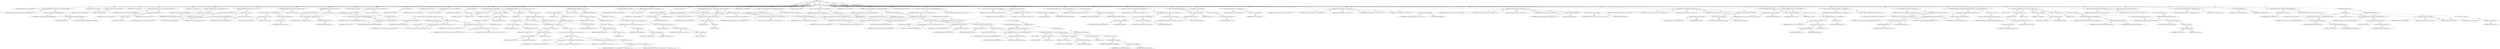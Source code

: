 digraph "run" {  
"111669149697" [label = <(METHOD,run)<SUB>107</SUB>> ]
"115964116992" [label = <(PARAM,this)<SUB>107</SUB>> ]
"115964116994" [label = <(PARAM,String[] args)<SUB>107</SUB>> ]
"25769803780" [label = <(BLOCK,&lt;empty&gt;,&lt;empty&gt;)<SUB>107</SUB>> ]
"94489280513" [label = <(LOCAL,String antHomeProperty: java.lang.String)<SUB>108</SUB>> ]
"30064771080" [label = <(&lt;operator&gt;.assignment,String antHomeProperty = System.getProperty(ANT...)<SUB>108</SUB>> ]
"68719476744" [label = <(IDENTIFIER,antHomeProperty,String antHomeProperty = System.getProperty(ANT...)<SUB>108</SUB>> ]
"30064771081" [label = <(getProperty,System.getProperty(ANTHOME_PROPERTY))<SUB>108</SUB>> ]
"68719476745" [label = <(IDENTIFIER,System,System.getProperty(ANTHOME_PROPERTY))<SUB>108</SUB>> ]
"30064771082" [label = <(&lt;operator&gt;.fieldAccess,Launcher.ANTHOME_PROPERTY)<SUB>108</SUB>> ]
"180388626432" [label = <(TYPE_REF,Launcher,Launcher)<SUB>108</SUB>> ]
"55834574849" [label = <(FIELD_IDENTIFIER,ANTHOME_PROPERTY,ANTHOME_PROPERTY)<SUB>108</SUB>> ]
"94489280514" [label = <(LOCAL,File antHome: java.io.File)<SUB>109</SUB>> ]
"30064771083" [label = <(&lt;operator&gt;.assignment,File antHome = null)<SUB>109</SUB>> ]
"68719476746" [label = <(IDENTIFIER,antHome,File antHome = null)<SUB>109</SUB>> ]
"90194313216" [label = <(LITERAL,null,File antHome = null)<SUB>109</SUB>> ]
"94489280515" [label = <(LOCAL,File sourceJar: java.io.File)<SUB>111</SUB>> ]
"30064771084" [label = <(&lt;operator&gt;.assignment,File sourceJar = Locator.getClassSource(getClas...)<SUB>111</SUB>> ]
"68719476747" [label = <(IDENTIFIER,sourceJar,File sourceJar = Locator.getClassSource(getClas...)<SUB>111</SUB>> ]
"30064771085" [label = <(getClassSource,getClassSource(getClass()))<SUB>111</SUB>> ]
"68719476748" [label = <(IDENTIFIER,Locator,getClassSource(getClass()))<SUB>111</SUB>> ]
"30064771086" [label = <(getClass,this.getClass())<SUB>111</SUB>> ]
"68719476736" [label = <(IDENTIFIER,this,this.getClass())<SUB>111</SUB>> ]
"94489280516" [label = <(LOCAL,File jarDir: java.io.File)<SUB>112</SUB>> ]
"30064771087" [label = <(&lt;operator&gt;.assignment,File jarDir = sourceJar.getParentFile())<SUB>112</SUB>> ]
"68719476749" [label = <(IDENTIFIER,jarDir,File jarDir = sourceJar.getParentFile())<SUB>112</SUB>> ]
"30064771088" [label = <(getParentFile,sourceJar.getParentFile())<SUB>112</SUB>> ]
"68719476750" [label = <(IDENTIFIER,sourceJar,sourceJar.getParentFile())<SUB>112</SUB>> ]
"47244640259" [label = <(CONTROL_STRUCTURE,IF,if (antHomeProperty != null))<SUB>114</SUB>> ]
"30064771089" [label = <(&lt;operator&gt;.notEquals,antHomeProperty != null)<SUB>114</SUB>> ]
"68719476751" [label = <(IDENTIFIER,antHomeProperty,antHomeProperty != null)<SUB>114</SUB>> ]
"90194313217" [label = <(LITERAL,null,antHomeProperty != null)<SUB>114</SUB>> ]
"25769803781" [label = <(BLOCK,&lt;empty&gt;,&lt;empty&gt;)<SUB>114</SUB>> ]
"30064771090" [label = <(&lt;operator&gt;.assignment,antHome = new File(antHomeProperty))<SUB>115</SUB>> ]
"68719476752" [label = <(IDENTIFIER,antHome,antHome = new File(antHomeProperty))<SUB>115</SUB>> ]
"30064771091" [label = <(&lt;operator&gt;.alloc,new File(antHomeProperty))<SUB>115</SUB>> ]
"30064771092" [label = <(&lt;init&gt;,new File(antHomeProperty))<SUB>115</SUB>> ]
"68719476753" [label = <(IDENTIFIER,antHome,new File(antHomeProperty))<SUB>115</SUB>> ]
"68719476754" [label = <(IDENTIFIER,antHomeProperty,new File(antHomeProperty))<SUB>115</SUB>> ]
"47244640260" [label = <(CONTROL_STRUCTURE,IF,if (antHome == null || !antHome.exists()))<SUB>118</SUB>> ]
"30064771093" [label = <(&lt;operator&gt;.logicalOr,antHome == null || !antHome.exists())<SUB>118</SUB>> ]
"30064771094" [label = <(&lt;operator&gt;.equals,antHome == null)<SUB>118</SUB>> ]
"68719476755" [label = <(IDENTIFIER,antHome,antHome == null)<SUB>118</SUB>> ]
"90194313218" [label = <(LITERAL,null,antHome == null)<SUB>118</SUB>> ]
"30064771095" [label = <(&lt;operator&gt;.logicalNot,!antHome.exists())<SUB>118</SUB>> ]
"30064771096" [label = <(exists,antHome.exists())<SUB>118</SUB>> ]
"68719476756" [label = <(IDENTIFIER,antHome,antHome.exists())<SUB>118</SUB>> ]
"25769803782" [label = <(BLOCK,&lt;empty&gt;,&lt;empty&gt;)<SUB>118</SUB>> ]
"30064771097" [label = <(&lt;operator&gt;.assignment,antHome = jarDir.getParentFile())<SUB>119</SUB>> ]
"68719476757" [label = <(IDENTIFIER,antHome,antHome = jarDir.getParentFile())<SUB>119</SUB>> ]
"30064771098" [label = <(getParentFile,jarDir.getParentFile())<SUB>119</SUB>> ]
"68719476758" [label = <(IDENTIFIER,jarDir,jarDir.getParentFile())<SUB>119</SUB>> ]
"30064771099" [label = <(setProperty,System.setProperty(ANTHOME_PROPERTY, antHome.ge...)<SUB>120</SUB>> ]
"68719476759" [label = <(IDENTIFIER,System,System.setProperty(ANTHOME_PROPERTY, antHome.ge...)<SUB>120</SUB>> ]
"30064771100" [label = <(&lt;operator&gt;.fieldAccess,Launcher.ANTHOME_PROPERTY)<SUB>120</SUB>> ]
"180388626433" [label = <(TYPE_REF,Launcher,Launcher)<SUB>120</SUB>> ]
"55834574850" [label = <(FIELD_IDENTIFIER,ANTHOME_PROPERTY,ANTHOME_PROPERTY)<SUB>120</SUB>> ]
"30064771101" [label = <(getAbsolutePath,antHome.getAbsolutePath())<SUB>120</SUB>> ]
"68719476760" [label = <(IDENTIFIER,antHome,antHome.getAbsolutePath())<SUB>120</SUB>> ]
"47244640261" [label = <(CONTROL_STRUCTURE,IF,if (!antHome.exists()))<SUB>123</SUB>> ]
"30064771102" [label = <(&lt;operator&gt;.logicalNot,!antHome.exists())<SUB>123</SUB>> ]
"30064771103" [label = <(exists,antHome.exists())<SUB>123</SUB>> ]
"68719476761" [label = <(IDENTIFIER,antHome,antHome.exists())<SUB>123</SUB>> ]
"25769803783" [label = <(BLOCK,&lt;empty&gt;,&lt;empty&gt;)<SUB>123</SUB>> ]
"30064771104" [label = <(&lt;operator&gt;.throw,throw new LaunchException(&quot;Ant home is set inco...)<SUB>124</SUB>> ]
"25769803784" [label = <(BLOCK,&lt;empty&gt;,&lt;empty&gt;)<SUB>124</SUB>> ]
"94489280517" [label = <(LOCAL,$obj0: ANY)<SUB>124</SUB>> ]
"30064771105" [label = <(&lt;operator&gt;.assignment,$obj0 = new LaunchException(&quot;Ant home is set in...)<SUB>124</SUB>> ]
"68719476762" [label = <(IDENTIFIER,$obj0,$obj0 = new LaunchException(&quot;Ant home is set in...)<SUB>124</SUB>> ]
"30064771106" [label = <(&lt;operator&gt;.alloc,new LaunchException(&quot;Ant home is set incorrectl...)<SUB>124</SUB>> ]
"30064771107" [label = <(&lt;init&gt;,new LaunchException(&quot;Ant home is set incorrectl...)<SUB>124</SUB>> ]
"68719476763" [label = <(IDENTIFIER,$obj0,new LaunchException(&quot;Ant home is set incorrectl...)<SUB>124</SUB>> ]
"30064771108" [label = <(&lt;operator&gt;.addition,&quot;Ant home is set incorrectly or &quot; + &quot;ant could ...)<SUB>124</SUB>> ]
"90194313219" [label = <(LITERAL,&quot;Ant home is set incorrectly or &quot;,&quot;Ant home is set incorrectly or &quot; + &quot;ant could ...)<SUB>124</SUB>> ]
"90194313220" [label = <(LITERAL,&quot;ant could not be located&quot;,&quot;Ant home is set incorrectly or &quot; + &quot;ant could ...)<SUB>125</SUB>> ]
"68719476764" [label = <(IDENTIFIER,$obj0,&lt;empty&gt;)<SUB>124</SUB>> ]
"94489280518" [label = <(LOCAL,List libPaths: java.util.List)<SUB>128</SUB>> ]
"30064771109" [label = <(&lt;operator&gt;.assignment,List libPaths = new ArrayList())<SUB>128</SUB>> ]
"68719476765" [label = <(IDENTIFIER,libPaths,List libPaths = new ArrayList())<SUB>128</SUB>> ]
"30064771110" [label = <(&lt;operator&gt;.alloc,new ArrayList())<SUB>128</SUB>> ]
"30064771111" [label = <(&lt;init&gt;,new ArrayList())<SUB>128</SUB>> ]
"68719476766" [label = <(IDENTIFIER,libPaths,new ArrayList())<SUB>128</SUB>> ]
"94489280519" [label = <(LOCAL,List argList: java.util.List)<SUB>129</SUB>> ]
"30064771112" [label = <(&lt;operator&gt;.assignment,List argList = new ArrayList())<SUB>129</SUB>> ]
"68719476767" [label = <(IDENTIFIER,argList,List argList = new ArrayList())<SUB>129</SUB>> ]
"30064771113" [label = <(&lt;operator&gt;.alloc,new ArrayList())<SUB>129</SUB>> ]
"30064771114" [label = <(&lt;init&gt;,new ArrayList())<SUB>129</SUB>> ]
"68719476768" [label = <(IDENTIFIER,argList,new ArrayList())<SUB>129</SUB>> ]
"94489280520" [label = <(LOCAL,String[] newArgs: java.lang.String[])<SUB>130</SUB>> ]
"47244640262" [label = <(CONTROL_STRUCTURE,FOR,for (int i = 0; Some(i &lt; args.length); ++i))<SUB>132</SUB>> ]
"94489280521" [label = <(LOCAL,int i: int)<SUB>132</SUB>> ]
"30064771115" [label = <(&lt;operator&gt;.assignment,int i = 0)<SUB>132</SUB>> ]
"68719476769" [label = <(IDENTIFIER,i,int i = 0)<SUB>132</SUB>> ]
"90194313221" [label = <(LITERAL,0,int i = 0)<SUB>132</SUB>> ]
"30064771116" [label = <(&lt;operator&gt;.lessThan,i &lt; args.length)<SUB>132</SUB>> ]
"68719476770" [label = <(IDENTIFIER,i,i &lt; args.length)<SUB>132</SUB>> ]
"30064771117" [label = <(&lt;operator&gt;.fieldAccess,args.length)<SUB>132</SUB>> ]
"68719476771" [label = <(IDENTIFIER,args,i &lt; args.length)<SUB>132</SUB>> ]
"55834574851" [label = <(FIELD_IDENTIFIER,length,length)<SUB>132</SUB>> ]
"30064771118" [label = <(&lt;operator&gt;.preIncrement,++i)<SUB>132</SUB>> ]
"68719476772" [label = <(IDENTIFIER,i,++i)<SUB>132</SUB>> ]
"25769803785" [label = <(BLOCK,&lt;empty&gt;,&lt;empty&gt;)<SUB>132</SUB>> ]
"47244640263" [label = <(CONTROL_STRUCTURE,IF,if (args[i].equals(&quot;-lib&quot;)))<SUB>133</SUB>> ]
"30064771119" [label = <(equals,args[i].equals(&quot;-lib&quot;))<SUB>133</SUB>> ]
"30064771120" [label = <(&lt;operator&gt;.indexAccess,args[i])<SUB>133</SUB>> ]
"68719476773" [label = <(IDENTIFIER,args,args[i].equals(&quot;-lib&quot;))<SUB>133</SUB>> ]
"68719476774" [label = <(IDENTIFIER,i,args[i].equals(&quot;-lib&quot;))<SUB>133</SUB>> ]
"90194313222" [label = <(LITERAL,&quot;-lib&quot;,args[i].equals(&quot;-lib&quot;))<SUB>133</SUB>> ]
"25769803786" [label = <(BLOCK,&lt;empty&gt;,&lt;empty&gt;)<SUB>133</SUB>> ]
"47244640264" [label = <(CONTROL_STRUCTURE,IF,if (i == args.length - 1))<SUB>134</SUB>> ]
"30064771121" [label = <(&lt;operator&gt;.equals,i == args.length - 1)<SUB>134</SUB>> ]
"68719476775" [label = <(IDENTIFIER,i,i == args.length - 1)<SUB>134</SUB>> ]
"30064771122" [label = <(&lt;operator&gt;.subtraction,args.length - 1)<SUB>134</SUB>> ]
"30064771123" [label = <(&lt;operator&gt;.fieldAccess,args.length)<SUB>134</SUB>> ]
"68719476776" [label = <(IDENTIFIER,args,args.length - 1)<SUB>134</SUB>> ]
"55834574852" [label = <(FIELD_IDENTIFIER,length,length)<SUB>134</SUB>> ]
"90194313223" [label = <(LITERAL,1,args.length - 1)<SUB>134</SUB>> ]
"25769803787" [label = <(BLOCK,&lt;empty&gt;,&lt;empty&gt;)<SUB>134</SUB>> ]
"30064771124" [label = <(&lt;operator&gt;.throw,throw new LaunchException(&quot;The -lib argument mu...)<SUB>135</SUB>> ]
"25769803788" [label = <(BLOCK,&lt;empty&gt;,&lt;empty&gt;)<SUB>135</SUB>> ]
"94489280522" [label = <(LOCAL,$obj1: ANY)<SUB>135</SUB>> ]
"30064771125" [label = <(&lt;operator&gt;.assignment,$obj1 = new LaunchException(&quot;The -lib argument ...)<SUB>135</SUB>> ]
"68719476777" [label = <(IDENTIFIER,$obj1,$obj1 = new LaunchException(&quot;The -lib argument ...)<SUB>135</SUB>> ]
"30064771126" [label = <(&lt;operator&gt;.alloc,new LaunchException(&quot;The -lib argument must &quot; +...)<SUB>135</SUB>> ]
"30064771127" [label = <(&lt;init&gt;,new LaunchException(&quot;The -lib argument must &quot; +...)<SUB>135</SUB>> ]
"68719476778" [label = <(IDENTIFIER,$obj1,new LaunchException(&quot;The -lib argument must &quot; +...)<SUB>135</SUB>> ]
"30064771128" [label = <(&lt;operator&gt;.addition,&quot;The -lib argument must &quot; + &quot;be followed by a l...)<SUB>135</SUB>> ]
"90194313224" [label = <(LITERAL,&quot;The -lib argument must &quot;,&quot;The -lib argument must &quot; + &quot;be followed by a l...)<SUB>135</SUB>> ]
"90194313225" [label = <(LITERAL,&quot;be followed by a library location&quot;,&quot;The -lib argument must &quot; + &quot;be followed by a l...)<SUB>136</SUB>> ]
"68719476779" [label = <(IDENTIFIER,$obj1,&lt;empty&gt;)<SUB>135</SUB>> ]
"30064771129" [label = <(add,libPaths.add(args[++i]))<SUB>138</SUB>> ]
"68719476780" [label = <(IDENTIFIER,libPaths,libPaths.add(args[++i]))<SUB>138</SUB>> ]
"30064771130" [label = <(&lt;operator&gt;.indexAccess,args[++i])<SUB>138</SUB>> ]
"68719476781" [label = <(IDENTIFIER,args,libPaths.add(args[++i]))<SUB>138</SUB>> ]
"30064771131" [label = <(&lt;operator&gt;.preIncrement,++i)<SUB>138</SUB>> ]
"68719476782" [label = <(IDENTIFIER,i,++i)<SUB>138</SUB>> ]
"47244640265" [label = <(CONTROL_STRUCTURE,ELSE,else)<SUB>139</SUB>> ]
"25769803789" [label = <(BLOCK,&lt;empty&gt;,&lt;empty&gt;)<SUB>139</SUB>> ]
"30064771132" [label = <(add,argList.add(args[i]))<SUB>140</SUB>> ]
"68719476783" [label = <(IDENTIFIER,argList,argList.add(args[i]))<SUB>140</SUB>> ]
"30064771133" [label = <(&lt;operator&gt;.indexAccess,args[i])<SUB>140</SUB>> ]
"68719476784" [label = <(IDENTIFIER,args,argList.add(args[i]))<SUB>140</SUB>> ]
"68719476785" [label = <(IDENTIFIER,i,argList.add(args[i]))<SUB>140</SUB>> ]
"47244640266" [label = <(CONTROL_STRUCTURE,IF,if (libPaths.size() == 0))<SUB>144</SUB>> ]
"30064771134" [label = <(&lt;operator&gt;.equals,libPaths.size() == 0)<SUB>144</SUB>> ]
"30064771135" [label = <(size,libPaths.size())<SUB>144</SUB>> ]
"68719476786" [label = <(IDENTIFIER,libPaths,libPaths.size())<SUB>144</SUB>> ]
"90194313226" [label = <(LITERAL,0,libPaths.size() == 0)<SUB>144</SUB>> ]
"25769803790" [label = <(BLOCK,&lt;empty&gt;,&lt;empty&gt;)<SUB>144</SUB>> ]
"30064771136" [label = <(&lt;operator&gt;.assignment,newArgs = args)<SUB>145</SUB>> ]
"68719476787" [label = <(IDENTIFIER,newArgs,newArgs = args)<SUB>145</SUB>> ]
"68719476788" [label = <(IDENTIFIER,args,newArgs = args)<SUB>145</SUB>> ]
"47244640267" [label = <(CONTROL_STRUCTURE,ELSE,else)<SUB>146</SUB>> ]
"25769803791" [label = <(BLOCK,&lt;empty&gt;,&lt;empty&gt;)<SUB>146</SUB>> ]
"30064771137" [label = <(&lt;operator&gt;.assignment,newArgs = (String[]) argList.toArray(new String...)<SUB>147</SUB>> ]
"68719476789" [label = <(IDENTIFIER,newArgs,newArgs = (String[]) argList.toArray(new String...)<SUB>147</SUB>> ]
"30064771138" [label = <(&lt;operator&gt;.cast,(String[]) argList.toArray(new String[0]))<SUB>147</SUB>> ]
"180388626434" [label = <(TYPE_REF,String[],String[])<SUB>147</SUB>> ]
"30064771139" [label = <(toArray,argList.toArray(new String[0]))<SUB>147</SUB>> ]
"68719476790" [label = <(IDENTIFIER,argList,argList.toArray(new String[0]))<SUB>147</SUB>> ]
"30064771140" [label = <(&lt;operator&gt;.alloc,new String[0])> ]
"90194313227" [label = <(LITERAL,0,new String[0])<SUB>147</SUB>> ]
"94489280523" [label = <(LOCAL,List libPathURLs: java.util.List)<SUB>150</SUB>> ]
"30064771141" [label = <(&lt;operator&gt;.assignment,List libPathURLs = new ArrayList())<SUB>150</SUB>> ]
"68719476791" [label = <(IDENTIFIER,libPathURLs,List libPathURLs = new ArrayList())<SUB>150</SUB>> ]
"30064771142" [label = <(&lt;operator&gt;.alloc,new ArrayList())<SUB>150</SUB>> ]
"30064771143" [label = <(&lt;init&gt;,new ArrayList())<SUB>150</SUB>> ]
"68719476792" [label = <(IDENTIFIER,libPathURLs,new ArrayList())<SUB>150</SUB>> ]
"47244640268" [label = <(CONTROL_STRUCTURE,FOR,for (Iterator i = libPaths.iterator(); Some(i.hasNext()); ))<SUB>151</SUB>> ]
"94489280524" [label = <(LOCAL,Iterator i: java.util.Iterator)<SUB>151</SUB>> ]
"30064771144" [label = <(&lt;operator&gt;.assignment,Iterator i = libPaths.iterator())<SUB>151</SUB>> ]
"68719476793" [label = <(IDENTIFIER,i,Iterator i = libPaths.iterator())<SUB>151</SUB>> ]
"30064771145" [label = <(iterator,libPaths.iterator())<SUB>151</SUB>> ]
"68719476794" [label = <(IDENTIFIER,libPaths,libPaths.iterator())<SUB>151</SUB>> ]
"30064771146" [label = <(hasNext,i.hasNext())<SUB>151</SUB>> ]
"68719476795" [label = <(IDENTIFIER,i,i.hasNext())<SUB>151</SUB>> ]
"25769803792" [label = <(BLOCK,&lt;empty&gt;,&lt;empty&gt;)<SUB>151</SUB>> ]
"94489280525" [label = <(LOCAL,String libPath: java.lang.String)<SUB>152</SUB>> ]
"30064771147" [label = <(&lt;operator&gt;.assignment,String libPath = (String) i.next())<SUB>152</SUB>> ]
"68719476796" [label = <(IDENTIFIER,libPath,String libPath = (String) i.next())<SUB>152</SUB>> ]
"30064771148" [label = <(&lt;operator&gt;.cast,(String) i.next())<SUB>152</SUB>> ]
"180388626435" [label = <(TYPE_REF,String,String)<SUB>152</SUB>> ]
"30064771149" [label = <(next,i.next())<SUB>152</SUB>> ]
"68719476797" [label = <(IDENTIFIER,i,i.next())<SUB>152</SUB>> ]
"94489280526" [label = <(LOCAL,StringTokenizer myTokenizer: java.util.StringTokenizer)<SUB>153</SUB>> ]
"30064771150" [label = <(&lt;operator&gt;.assignment,StringTokenizer myTokenizer = new StringTokeniz...)<SUB>153</SUB>> ]
"68719476798" [label = <(IDENTIFIER,myTokenizer,StringTokenizer myTokenizer = new StringTokeniz...)<SUB>153</SUB>> ]
"30064771151" [label = <(&lt;operator&gt;.alloc,new StringTokenizer(libPath, System.getProperty...)<SUB>154</SUB>> ]
"30064771152" [label = <(&lt;init&gt;,new StringTokenizer(libPath, System.getProperty...)<SUB>154</SUB>> ]
"68719476799" [label = <(IDENTIFIER,myTokenizer,new StringTokenizer(libPath, System.getProperty...)<SUB>153</SUB>> ]
"68719476800" [label = <(IDENTIFIER,libPath,new StringTokenizer(libPath, System.getProperty...)<SUB>154</SUB>> ]
"30064771153" [label = <(getProperty,System.getProperty(&quot;path.separator&quot;))<SUB>154</SUB>> ]
"68719476801" [label = <(IDENTIFIER,System,System.getProperty(&quot;path.separator&quot;))<SUB>154</SUB>> ]
"90194313228" [label = <(LITERAL,&quot;path.separator&quot;,System.getProperty(&quot;path.separator&quot;))<SUB>154</SUB>> ]
"47244640269" [label = <(CONTROL_STRUCTURE,WHILE,while (myTokenizer.hasMoreElements()))<SUB>155</SUB>> ]
"30064771154" [label = <(hasMoreElements,myTokenizer.hasMoreElements())<SUB>155</SUB>> ]
"68719476802" [label = <(IDENTIFIER,myTokenizer,myTokenizer.hasMoreElements())<SUB>155</SUB>> ]
"25769803793" [label = <(BLOCK,&lt;empty&gt;,&lt;empty&gt;)<SUB>155</SUB>> ]
"94489280527" [label = <(LOCAL,File element: java.io.File)<SUB>156</SUB>> ]
"30064771155" [label = <(&lt;operator&gt;.assignment,File element = new File(myTokenizer.nextToken()))<SUB>156</SUB>> ]
"68719476803" [label = <(IDENTIFIER,element,File element = new File(myTokenizer.nextToken()))<SUB>156</SUB>> ]
"30064771156" [label = <(&lt;operator&gt;.alloc,new File(myTokenizer.nextToken()))<SUB>156</SUB>> ]
"30064771157" [label = <(&lt;init&gt;,new File(myTokenizer.nextToken()))<SUB>156</SUB>> ]
"68719476804" [label = <(IDENTIFIER,element,new File(myTokenizer.nextToken()))<SUB>156</SUB>> ]
"30064771158" [label = <(nextToken,myTokenizer.nextToken())<SUB>156</SUB>> ]
"68719476805" [label = <(IDENTIFIER,myTokenizer,myTokenizer.nextToken())<SUB>156</SUB>> ]
"47244640270" [label = <(CONTROL_STRUCTURE,IF,if (element.isDirectory()))<SUB>157</SUB>> ]
"30064771159" [label = <(isDirectory,element.isDirectory())<SUB>157</SUB>> ]
"68719476806" [label = <(IDENTIFIER,element,element.isDirectory())<SUB>157</SUB>> ]
"25769803794" [label = <(BLOCK,&lt;empty&gt;,&lt;empty&gt;)<SUB>157</SUB>> ]
"94489280528" [label = <(LOCAL,URL[] dirURLs: java.net.URL[])<SUB>159</SUB>> ]
"30064771160" [label = <(&lt;operator&gt;.assignment,URL[] dirURLs = Locator.getLocationURLs(element))<SUB>159</SUB>> ]
"68719476807" [label = <(IDENTIFIER,dirURLs,URL[] dirURLs = Locator.getLocationURLs(element))<SUB>159</SUB>> ]
"30064771161" [label = <(getLocationURLs,getLocationURLs(element))<SUB>159</SUB>> ]
"68719476808" [label = <(IDENTIFIER,Locator,getLocationURLs(element))<SUB>159</SUB>> ]
"68719476809" [label = <(IDENTIFIER,element,getLocationURLs(element))<SUB>159</SUB>> ]
"47244640271" [label = <(CONTROL_STRUCTURE,FOR,for (int j = 0; Some(j &lt; dirURLs.length); ++j))<SUB>160</SUB>> ]
"94489280529" [label = <(LOCAL,int j: int)<SUB>160</SUB>> ]
"30064771162" [label = <(&lt;operator&gt;.assignment,int j = 0)<SUB>160</SUB>> ]
"68719476810" [label = <(IDENTIFIER,j,int j = 0)<SUB>160</SUB>> ]
"90194313229" [label = <(LITERAL,0,int j = 0)<SUB>160</SUB>> ]
"30064771163" [label = <(&lt;operator&gt;.lessThan,j &lt; dirURLs.length)<SUB>160</SUB>> ]
"68719476811" [label = <(IDENTIFIER,j,j &lt; dirURLs.length)<SUB>160</SUB>> ]
"30064771164" [label = <(&lt;operator&gt;.fieldAccess,dirURLs.length)<SUB>160</SUB>> ]
"68719476812" [label = <(IDENTIFIER,dirURLs,j &lt; dirURLs.length)<SUB>160</SUB>> ]
"55834574853" [label = <(FIELD_IDENTIFIER,length,length)<SUB>160</SUB>> ]
"30064771165" [label = <(&lt;operator&gt;.preIncrement,++j)<SUB>160</SUB>> ]
"68719476813" [label = <(IDENTIFIER,j,++j)<SUB>160</SUB>> ]
"25769803795" [label = <(BLOCK,&lt;empty&gt;,&lt;empty&gt;)<SUB>160</SUB>> ]
"30064771166" [label = <(add,libPathURLs.add(dirURLs[j]))<SUB>161</SUB>> ]
"68719476814" [label = <(IDENTIFIER,libPathURLs,libPathURLs.add(dirURLs[j]))<SUB>161</SUB>> ]
"30064771167" [label = <(&lt;operator&gt;.indexAccess,dirURLs[j])<SUB>161</SUB>> ]
"68719476815" [label = <(IDENTIFIER,dirURLs,libPathURLs.add(dirURLs[j]))<SUB>161</SUB>> ]
"68719476816" [label = <(IDENTIFIER,j,libPathURLs.add(dirURLs[j]))<SUB>161</SUB>> ]
"30064771168" [label = <(add,libPathURLs.add(element.toURL()))<SUB>164</SUB>> ]
"68719476817" [label = <(IDENTIFIER,libPathURLs,libPathURLs.add(element.toURL()))<SUB>164</SUB>> ]
"30064771169" [label = <(toURL,element.toURL())<SUB>164</SUB>> ]
"68719476818" [label = <(IDENTIFIER,element,element.toURL())<SUB>164</SUB>> ]
"94489280530" [label = <(LOCAL,URL[] libJars: java.net.URL[])<SUB>168</SUB>> ]
"30064771170" [label = <(&lt;operator&gt;.assignment,URL[] libJars = (URL[]) libPathURLs.toArray(new...)<SUB>168</SUB>> ]
"68719476819" [label = <(IDENTIFIER,libJars,URL[] libJars = (URL[]) libPathURLs.toArray(new...)<SUB>168</SUB>> ]
"30064771171" [label = <(&lt;operator&gt;.cast,(URL[]) libPathURLs.toArray(new URL[0]))<SUB>168</SUB>> ]
"180388626436" [label = <(TYPE_REF,URL[],URL[])<SUB>168</SUB>> ]
"30064771172" [label = <(toArray,libPathURLs.toArray(new URL[0]))<SUB>168</SUB>> ]
"68719476820" [label = <(IDENTIFIER,libPathURLs,libPathURLs.toArray(new URL[0]))<SUB>168</SUB>> ]
"30064771173" [label = <(&lt;operator&gt;.alloc,new URL[0])> ]
"90194313230" [label = <(LITERAL,0,new URL[0])<SUB>168</SUB>> ]
"94489280531" [label = <(LOCAL,File toolsJar: java.io.File)<SUB>171</SUB>> ]
"30064771174" [label = <(&lt;operator&gt;.assignment,File toolsJar = Locator.getToolsJar())<SUB>171</SUB>> ]
"68719476821" [label = <(IDENTIFIER,toolsJar,File toolsJar = Locator.getToolsJar())<SUB>171</SUB>> ]
"30064771175" [label = <(getToolsJar,getToolsJar())<SUB>171</SUB>> ]
"68719476822" [label = <(IDENTIFIER,Locator,getToolsJar())<SUB>171</SUB>> ]
"94489280532" [label = <(LOCAL,URL[] systemJars: java.net.URL[])<SUB>173</SUB>> ]
"30064771176" [label = <(&lt;operator&gt;.assignment,URL[] systemJars = Locator.getLocationURLs(jarDir))<SUB>173</SUB>> ]
"68719476823" [label = <(IDENTIFIER,systemJars,URL[] systemJars = Locator.getLocationURLs(jarDir))<SUB>173</SUB>> ]
"30064771177" [label = <(getLocationURLs,getLocationURLs(jarDir))<SUB>173</SUB>> ]
"68719476824" [label = <(IDENTIFIER,Locator,getLocationURLs(jarDir))<SUB>173</SUB>> ]
"68719476825" [label = <(IDENTIFIER,jarDir,getLocationURLs(jarDir))<SUB>173</SUB>> ]
"94489280533" [label = <(LOCAL,File userLibDir: java.io.File)<SUB>175</SUB>> ]
"30064771178" [label = <(&lt;operator&gt;.assignment,File userLibDir = new File(System.getProperty(&quot;...)<SUB>175</SUB>> ]
"68719476826" [label = <(IDENTIFIER,userLibDir,File userLibDir = new File(System.getProperty(&quot;...)<SUB>175</SUB>> ]
"30064771179" [label = <(&lt;operator&gt;.alloc,new File(System.getProperty(&quot;user.home&quot;), USER_...)<SUB>176</SUB>> ]
"30064771180" [label = <(&lt;init&gt;,new File(System.getProperty(&quot;user.home&quot;), USER_...)<SUB>176</SUB>> ]
"68719476827" [label = <(IDENTIFIER,userLibDir,new File(System.getProperty(&quot;user.home&quot;), USER_...)<SUB>175</SUB>> ]
"30064771181" [label = <(getProperty,System.getProperty(&quot;user.home&quot;))<SUB>176</SUB>> ]
"68719476828" [label = <(IDENTIFIER,System,System.getProperty(&quot;user.home&quot;))<SUB>176</SUB>> ]
"90194313231" [label = <(LITERAL,&quot;user.home&quot;,System.getProperty(&quot;user.home&quot;))<SUB>176</SUB>> ]
"30064771182" [label = <(&lt;operator&gt;.fieldAccess,Launcher.USER_LIBDIR)<SUB>176</SUB>> ]
"180388626437" [label = <(TYPE_REF,Launcher,Launcher)<SUB>176</SUB>> ]
"55834574854" [label = <(FIELD_IDENTIFIER,USER_LIBDIR,USER_LIBDIR)<SUB>176</SUB>> ]
"94489280534" [label = <(LOCAL,URL[] userJars: java.net.URL[])<SUB>177</SUB>> ]
"30064771183" [label = <(&lt;operator&gt;.assignment,URL[] userJars = Locator.getLocationURLs(userLi...)<SUB>177</SUB>> ]
"68719476829" [label = <(IDENTIFIER,userJars,URL[] userJars = Locator.getLocationURLs(userLi...)<SUB>177</SUB>> ]
"30064771184" [label = <(getLocationURLs,getLocationURLs(userLibDir))<SUB>177</SUB>> ]
"68719476830" [label = <(IDENTIFIER,Locator,getLocationURLs(userLibDir))<SUB>177</SUB>> ]
"68719476831" [label = <(IDENTIFIER,userLibDir,getLocationURLs(userLibDir))<SUB>177</SUB>> ]
"94489280535" [label = <(LOCAL,int numJars: int)<SUB>180</SUB>> ]
"30064771185" [label = <(&lt;operator&gt;.assignment,int numJars = libJars.length + userJars.length ...)<SUB>180</SUB>> ]
"68719476832" [label = <(IDENTIFIER,numJars,int numJars = libJars.length + userJars.length ...)<SUB>180</SUB>> ]
"30064771186" [label = <(&lt;operator&gt;.addition,libJars.length + userJars.length + systemJars.l...)<SUB>180</SUB>> ]
"30064771187" [label = <(&lt;operator&gt;.addition,libJars.length + userJars.length)<SUB>180</SUB>> ]
"30064771188" [label = <(&lt;operator&gt;.fieldAccess,libJars.length)<SUB>180</SUB>> ]
"68719476833" [label = <(IDENTIFIER,libJars,libJars.length + userJars.length)<SUB>180</SUB>> ]
"55834574855" [label = <(FIELD_IDENTIFIER,length,length)<SUB>180</SUB>> ]
"30064771189" [label = <(&lt;operator&gt;.fieldAccess,userJars.length)<SUB>180</SUB>> ]
"68719476834" [label = <(IDENTIFIER,userJars,libJars.length + userJars.length)<SUB>180</SUB>> ]
"55834574856" [label = <(FIELD_IDENTIFIER,length,length)<SUB>180</SUB>> ]
"30064771190" [label = <(&lt;operator&gt;.fieldAccess,systemJars.length)<SUB>180</SUB>> ]
"68719476835" [label = <(IDENTIFIER,systemJars,libJars.length + userJars.length + systemJars.l...)<SUB>180</SUB>> ]
"55834574857" [label = <(FIELD_IDENTIFIER,length,length)<SUB>180</SUB>> ]
"47244640272" [label = <(CONTROL_STRUCTURE,IF,if (toolsJar != null))<SUB>181</SUB>> ]
"30064771191" [label = <(&lt;operator&gt;.notEquals,toolsJar != null)<SUB>181</SUB>> ]
"68719476836" [label = <(IDENTIFIER,toolsJar,toolsJar != null)<SUB>181</SUB>> ]
"90194313232" [label = <(LITERAL,null,toolsJar != null)<SUB>181</SUB>> ]
"25769803796" [label = <(BLOCK,&lt;empty&gt;,&lt;empty&gt;)<SUB>181</SUB>> ]
"30064771192" [label = <(&lt;operator&gt;.postIncrement,numJars++)<SUB>182</SUB>> ]
"68719476837" [label = <(IDENTIFIER,numJars,numJars++)<SUB>182</SUB>> ]
"94489280536" [label = <(LOCAL,URL[] jars: java.net.URL[])<SUB>184</SUB>> ]
"30064771193" [label = <(&lt;operator&gt;.assignment,URL[] jars = new URL[numJars])<SUB>184</SUB>> ]
"68719476838" [label = <(IDENTIFIER,jars,URL[] jars = new URL[numJars])<SUB>184</SUB>> ]
"30064771194" [label = <(&lt;operator&gt;.alloc,new URL[numJars])> ]
"68719476839" [label = <(IDENTIFIER,numJars,new URL[numJars])<SUB>184</SUB>> ]
"30064771195" [label = <(arraycopy,System.arraycopy(libJars, 0, jars, 0, libJars.l...)<SUB>185</SUB>> ]
"68719476840" [label = <(IDENTIFIER,System,System.arraycopy(libJars, 0, jars, 0, libJars.l...)<SUB>185</SUB>> ]
"68719476841" [label = <(IDENTIFIER,libJars,System.arraycopy(libJars, 0, jars, 0, libJars.l...)<SUB>185</SUB>> ]
"90194313233" [label = <(LITERAL,0,System.arraycopy(libJars, 0, jars, 0, libJars.l...)<SUB>185</SUB>> ]
"68719476842" [label = <(IDENTIFIER,jars,System.arraycopy(libJars, 0, jars, 0, libJars.l...)<SUB>185</SUB>> ]
"90194313234" [label = <(LITERAL,0,System.arraycopy(libJars, 0, jars, 0, libJars.l...)<SUB>185</SUB>> ]
"30064771196" [label = <(&lt;operator&gt;.fieldAccess,libJars.length)<SUB>185</SUB>> ]
"68719476843" [label = <(IDENTIFIER,libJars,System.arraycopy(libJars, 0, jars, 0, libJars.l...)<SUB>185</SUB>> ]
"55834574858" [label = <(FIELD_IDENTIFIER,length,length)<SUB>185</SUB>> ]
"30064771197" [label = <(arraycopy,System.arraycopy(userJars, 0, jars, libJars.len...)<SUB>186</SUB>> ]
"68719476844" [label = <(IDENTIFIER,System,System.arraycopy(userJars, 0, jars, libJars.len...)<SUB>186</SUB>> ]
"68719476845" [label = <(IDENTIFIER,userJars,System.arraycopy(userJars, 0, jars, libJars.len...)<SUB>186</SUB>> ]
"90194313235" [label = <(LITERAL,0,System.arraycopy(userJars, 0, jars, libJars.len...)<SUB>186</SUB>> ]
"68719476846" [label = <(IDENTIFIER,jars,System.arraycopy(userJars, 0, jars, libJars.len...)<SUB>186</SUB>> ]
"30064771198" [label = <(&lt;operator&gt;.fieldAccess,libJars.length)<SUB>186</SUB>> ]
"68719476847" [label = <(IDENTIFIER,libJars,System.arraycopy(userJars, 0, jars, libJars.len...)<SUB>186</SUB>> ]
"55834574859" [label = <(FIELD_IDENTIFIER,length,length)<SUB>186</SUB>> ]
"30064771199" [label = <(&lt;operator&gt;.fieldAccess,userJars.length)<SUB>186</SUB>> ]
"68719476848" [label = <(IDENTIFIER,userJars,System.arraycopy(userJars, 0, jars, libJars.len...)<SUB>186</SUB>> ]
"55834574860" [label = <(FIELD_IDENTIFIER,length,length)<SUB>186</SUB>> ]
"30064771200" [label = <(arraycopy,System.arraycopy(systemJars, 0, jars, userJars....)<SUB>187</SUB>> ]
"68719476849" [label = <(IDENTIFIER,System,System.arraycopy(systemJars, 0, jars, userJars....)<SUB>187</SUB>> ]
"68719476850" [label = <(IDENTIFIER,systemJars,System.arraycopy(systemJars, 0, jars, userJars....)<SUB>187</SUB>> ]
"90194313236" [label = <(LITERAL,0,System.arraycopy(systemJars, 0, jars, userJars....)<SUB>187</SUB>> ]
"68719476851" [label = <(IDENTIFIER,jars,System.arraycopy(systemJars, 0, jars, userJars....)<SUB>187</SUB>> ]
"30064771201" [label = <(&lt;operator&gt;.addition,userJars.length + libJars.length)<SUB>187</SUB>> ]
"30064771202" [label = <(&lt;operator&gt;.fieldAccess,userJars.length)<SUB>187</SUB>> ]
"68719476852" [label = <(IDENTIFIER,userJars,userJars.length + libJars.length)<SUB>187</SUB>> ]
"55834574861" [label = <(FIELD_IDENTIFIER,length,length)<SUB>187</SUB>> ]
"30064771203" [label = <(&lt;operator&gt;.fieldAccess,libJars.length)<SUB>187</SUB>> ]
"68719476853" [label = <(IDENTIFIER,libJars,userJars.length + libJars.length)<SUB>187</SUB>> ]
"55834574862" [label = <(FIELD_IDENTIFIER,length,length)<SUB>187</SUB>> ]
"30064771204" [label = <(&lt;operator&gt;.fieldAccess,systemJars.length)<SUB>188</SUB>> ]
"68719476854" [label = <(IDENTIFIER,systemJars,System.arraycopy(systemJars, 0, jars, userJars....)<SUB>188</SUB>> ]
"55834574863" [label = <(FIELD_IDENTIFIER,length,length)<SUB>188</SUB>> ]
"47244640273" [label = <(CONTROL_STRUCTURE,IF,if (toolsJar != null))<SUB>190</SUB>> ]
"30064771205" [label = <(&lt;operator&gt;.notEquals,toolsJar != null)<SUB>190</SUB>> ]
"68719476855" [label = <(IDENTIFIER,toolsJar,toolsJar != null)<SUB>190</SUB>> ]
"90194313237" [label = <(LITERAL,null,toolsJar != null)<SUB>190</SUB>> ]
"25769803797" [label = <(BLOCK,&lt;empty&gt;,&lt;empty&gt;)<SUB>190</SUB>> ]
"30064771206" [label = <(&lt;operator&gt;.assignment,jars[jars.length - 1] = toolsJar.toURL())<SUB>191</SUB>> ]
"30064771207" [label = <(&lt;operator&gt;.indexAccess,jars[jars.length - 1])<SUB>191</SUB>> ]
"68719476856" [label = <(IDENTIFIER,jars,jars[jars.length - 1] = toolsJar.toURL())<SUB>191</SUB>> ]
"30064771208" [label = <(&lt;operator&gt;.subtraction,jars.length - 1)<SUB>191</SUB>> ]
"30064771209" [label = <(&lt;operator&gt;.fieldAccess,jars.length)<SUB>191</SUB>> ]
"68719476857" [label = <(IDENTIFIER,jars,jars.length - 1)<SUB>191</SUB>> ]
"55834574864" [label = <(FIELD_IDENTIFIER,length,length)<SUB>191</SUB>> ]
"90194313238" [label = <(LITERAL,1,jars.length - 1)<SUB>191</SUB>> ]
"30064771210" [label = <(toURL,toolsJar.toURL())<SUB>191</SUB>> ]
"68719476858" [label = <(IDENTIFIER,toolsJar,toolsJar.toURL())<SUB>191</SUB>> ]
"94489280537" [label = <(LOCAL,StringBuffer baseClassPath: java.lang.StringBuffer)<SUB>196</SUB>> ]
"30064771211" [label = <(&lt;operator&gt;.assignment,StringBuffer baseClassPath = new StringBuffer(S...)<SUB>196</SUB>> ]
"68719476859" [label = <(IDENTIFIER,baseClassPath,StringBuffer baseClassPath = new StringBuffer(S...)<SUB>196</SUB>> ]
"30064771212" [label = <(&lt;operator&gt;.alloc,new StringBuffer(System.getProperty(&quot;java.class...)<SUB>197</SUB>> ]
"30064771213" [label = <(&lt;init&gt;,new StringBuffer(System.getProperty(&quot;java.class...)<SUB>197</SUB>> ]
"68719476860" [label = <(IDENTIFIER,baseClassPath,new StringBuffer(System.getProperty(&quot;java.class...)<SUB>196</SUB>> ]
"30064771214" [label = <(getProperty,System.getProperty(&quot;java.class.path&quot;))<SUB>197</SUB>> ]
"68719476861" [label = <(IDENTIFIER,System,System.getProperty(&quot;java.class.path&quot;))<SUB>197</SUB>> ]
"90194313239" [label = <(LITERAL,&quot;java.class.path&quot;,System.getProperty(&quot;java.class.path&quot;))<SUB>197</SUB>> ]
"47244640274" [label = <(CONTROL_STRUCTURE,IF,if (baseClassPath.charAt(baseClassPath.length() - 1) == File.pathSeparatorChar))<SUB>198</SUB>> ]
"30064771215" [label = <(&lt;operator&gt;.equals,baseClassPath.charAt(baseClassPath.length() - 1...)<SUB>198</SUB>> ]
"30064771216" [label = <(charAt,baseClassPath.charAt(baseClassPath.length() - 1))<SUB>198</SUB>> ]
"68719476862" [label = <(IDENTIFIER,baseClassPath,baseClassPath.charAt(baseClassPath.length() - 1))<SUB>198</SUB>> ]
"30064771217" [label = <(&lt;operator&gt;.subtraction,baseClassPath.length() - 1)<SUB>198</SUB>> ]
"30064771218" [label = <(length,baseClassPath.length())<SUB>198</SUB>> ]
"68719476863" [label = <(IDENTIFIER,baseClassPath,baseClassPath.length())<SUB>198</SUB>> ]
"90194313240" [label = <(LITERAL,1,baseClassPath.length() - 1)<SUB>198</SUB>> ]
"30064771219" [label = <(&lt;operator&gt;.fieldAccess,File.pathSeparatorChar)<SUB>199</SUB>> ]
"68719476864" [label = <(IDENTIFIER,File,baseClassPath.charAt(baseClassPath.length() - 1...)<SUB>199</SUB>> ]
"55834574865" [label = <(FIELD_IDENTIFIER,pathSeparatorChar,pathSeparatorChar)<SUB>199</SUB>> ]
"25769803798" [label = <(BLOCK,&lt;empty&gt;,&lt;empty&gt;)<SUB>199</SUB>> ]
"30064771220" [label = <(setLength,baseClassPath.setLength(baseClassPath.length() ...)<SUB>200</SUB>> ]
"68719476865" [label = <(IDENTIFIER,baseClassPath,baseClassPath.setLength(baseClassPath.length() ...)<SUB>200</SUB>> ]
"30064771221" [label = <(&lt;operator&gt;.subtraction,baseClassPath.length() - 1)<SUB>200</SUB>> ]
"30064771222" [label = <(length,baseClassPath.length())<SUB>200</SUB>> ]
"68719476866" [label = <(IDENTIFIER,baseClassPath,baseClassPath.length())<SUB>200</SUB>> ]
"90194313241" [label = <(LITERAL,1,baseClassPath.length() - 1)<SUB>200</SUB>> ]
"47244640275" [label = <(CONTROL_STRUCTURE,FOR,for (int i = 0; Some(i &lt; jars.length); ++i))<SUB>203</SUB>> ]
"94489280538" [label = <(LOCAL,int i: int)<SUB>203</SUB>> ]
"30064771223" [label = <(&lt;operator&gt;.assignment,int i = 0)<SUB>203</SUB>> ]
"68719476867" [label = <(IDENTIFIER,i,int i = 0)<SUB>203</SUB>> ]
"90194313242" [label = <(LITERAL,0,int i = 0)<SUB>203</SUB>> ]
"30064771224" [label = <(&lt;operator&gt;.lessThan,i &lt; jars.length)<SUB>203</SUB>> ]
"68719476868" [label = <(IDENTIFIER,i,i &lt; jars.length)<SUB>203</SUB>> ]
"30064771225" [label = <(&lt;operator&gt;.fieldAccess,jars.length)<SUB>203</SUB>> ]
"68719476869" [label = <(IDENTIFIER,jars,i &lt; jars.length)<SUB>203</SUB>> ]
"55834574866" [label = <(FIELD_IDENTIFIER,length,length)<SUB>203</SUB>> ]
"30064771226" [label = <(&lt;operator&gt;.preIncrement,++i)<SUB>203</SUB>> ]
"68719476870" [label = <(IDENTIFIER,i,++i)<SUB>203</SUB>> ]
"25769803799" [label = <(BLOCK,&lt;empty&gt;,&lt;empty&gt;)<SUB>203</SUB>> ]
"30064771227" [label = <(append,baseClassPath.append(File.pathSeparatorChar))<SUB>204</SUB>> ]
"68719476871" [label = <(IDENTIFIER,baseClassPath,baseClassPath.append(File.pathSeparatorChar))<SUB>204</SUB>> ]
"30064771228" [label = <(&lt;operator&gt;.fieldAccess,File.pathSeparatorChar)<SUB>204</SUB>> ]
"68719476872" [label = <(IDENTIFIER,File,baseClassPath.append(File.pathSeparatorChar))<SUB>204</SUB>> ]
"55834574867" [label = <(FIELD_IDENTIFIER,pathSeparatorChar,pathSeparatorChar)<SUB>204</SUB>> ]
"30064771229" [label = <(append,append(Locator.fromURI(jars[i].toString())))<SUB>205</SUB>> ]
"68719476873" [label = <(IDENTIFIER,baseClassPath,append(Locator.fromURI(jars[i].toString())))<SUB>205</SUB>> ]
"30064771230" [label = <(fromURI,fromURI(jars[i].toString()))<SUB>205</SUB>> ]
"68719476874" [label = <(IDENTIFIER,Locator,fromURI(jars[i].toString()))<SUB>205</SUB>> ]
"30064771231" [label = <(toString,jars[i].toString())<SUB>205</SUB>> ]
"30064771232" [label = <(&lt;operator&gt;.indexAccess,jars[i])<SUB>205</SUB>> ]
"68719476875" [label = <(IDENTIFIER,jars,jars[i].toString())<SUB>205</SUB>> ]
"68719476876" [label = <(IDENTIFIER,i,jars[i].toString())<SUB>205</SUB>> ]
"30064771233" [label = <(setProperty,System.setProperty(&quot;java.class.path&quot;, baseClass...)<SUB>208</SUB>> ]
"68719476877" [label = <(IDENTIFIER,System,System.setProperty(&quot;java.class.path&quot;, baseClass...)<SUB>208</SUB>> ]
"90194313243" [label = <(LITERAL,&quot;java.class.path&quot;,System.setProperty(&quot;java.class.path&quot;, baseClass...)<SUB>208</SUB>> ]
"30064771234" [label = <(toString,baseClassPath.toString())<SUB>208</SUB>> ]
"68719476878" [label = <(IDENTIFIER,baseClassPath,baseClassPath.toString())<SUB>208</SUB>> ]
"94489280539" [label = <(LOCAL,URLClassLoader loader: java.net.URLClassLoader)<SUB>210</SUB>> ]
"30064771235" [label = <(&lt;operator&gt;.assignment,URLClassLoader loader = new URLClassLoader(jars))<SUB>210</SUB>> ]
"68719476879" [label = <(IDENTIFIER,loader,URLClassLoader loader = new URLClassLoader(jars))<SUB>210</SUB>> ]
"30064771236" [label = <(&lt;operator&gt;.alloc,new URLClassLoader(jars))<SUB>210</SUB>> ]
"30064771237" [label = <(&lt;init&gt;,new URLClassLoader(jars))<SUB>210</SUB>> ]
"68719476880" [label = <(IDENTIFIER,loader,new URLClassLoader(jars))<SUB>210</SUB>> ]
"68719476881" [label = <(IDENTIFIER,jars,new URLClassLoader(jars))<SUB>210</SUB>> ]
"30064771238" [label = <(setContextClassLoader,Thread.currentThread().setContextClassLoader(lo...)<SUB>211</SUB>> ]
"30064771239" [label = <(currentThread,Thread.currentThread())<SUB>211</SUB>> ]
"68719476882" [label = <(IDENTIFIER,Thread,Thread.currentThread())<SUB>211</SUB>> ]
"68719476883" [label = <(IDENTIFIER,loader,Thread.currentThread().setContextClassLoader(lo...)<SUB>211</SUB>> ]
"47244640276" [label = <(CONTROL_STRUCTURE,TRY,try)<SUB>212</SUB>> ]
"25769803800" [label = <(BLOCK,try,try)<SUB>212</SUB>> ]
"94489280540" [label = <(LOCAL,Class mainClass: java.lang.Class)<SUB>213</SUB>> ]
"30064771240" [label = <(&lt;operator&gt;.assignment,Class mainClass = loader.loadClass(MAIN_CLASS))<SUB>213</SUB>> ]
"68719476884" [label = <(IDENTIFIER,mainClass,Class mainClass = loader.loadClass(MAIN_CLASS))<SUB>213</SUB>> ]
"30064771241" [label = <(loadClass,loader.loadClass(MAIN_CLASS))<SUB>213</SUB>> ]
"68719476885" [label = <(IDENTIFIER,loader,loader.loadClass(MAIN_CLASS))<SUB>213</SUB>> ]
"30064771242" [label = <(&lt;operator&gt;.fieldAccess,Launcher.MAIN_CLASS)<SUB>213</SUB>> ]
"180388626438" [label = <(TYPE_REF,Launcher,Launcher)<SUB>213</SUB>> ]
"55834574868" [label = <(FIELD_IDENTIFIER,MAIN_CLASS,MAIN_CLASS)<SUB>213</SUB>> ]
"94489280541" [label = <(LOCAL,AntMain main: ANY)<SUB>214</SUB>> ]
"30064771243" [label = <(&lt;operator&gt;.assignment,AntMain main = (AntMain) mainClass.newInstance())<SUB>214</SUB>> ]
"68719476886" [label = <(IDENTIFIER,main,AntMain main = (AntMain) mainClass.newInstance())<SUB>214</SUB>> ]
"30064771244" [label = <(&lt;operator&gt;.cast,(AntMain) mainClass.newInstance())<SUB>214</SUB>> ]
"180388626439" [label = <(TYPE_REF,AntMain,AntMain)<SUB>214</SUB>> ]
"30064771245" [label = <(newInstance,mainClass.newInstance())<SUB>214</SUB>> ]
"68719476887" [label = <(IDENTIFIER,mainClass,mainClass.newInstance())<SUB>214</SUB>> ]
"30064771246" [label = <(startAnt,startAnt(newArgs, null, null))<SUB>215</SUB>> ]
"68719476888" [label = <(IDENTIFIER,main,startAnt(newArgs, null, null))<SUB>215</SUB>> ]
"68719476889" [label = <(IDENTIFIER,newArgs,startAnt(newArgs, null, null))<SUB>215</SUB>> ]
"90194313244" [label = <(LITERAL,null,startAnt(newArgs, null, null))<SUB>215</SUB>> ]
"90194313245" [label = <(LITERAL,null,startAnt(newArgs, null, null))<SUB>215</SUB>> ]
"47244640277" [label = <(CONTROL_STRUCTURE,CATCH,catch)<SUB>216</SUB>> ]
"25769803801" [label = <(BLOCK,&lt;empty&gt;,&lt;empty&gt;)<SUB>216</SUB>> ]
"30064771247" [label = <(printStackTrace,t.printStackTrace())<SUB>217</SUB>> ]
"68719476890" [label = <(IDENTIFIER,t,t.printStackTrace())<SUB>217</SUB>> ]
"133143986184" [label = <(MODIFIER,PRIVATE)> ]
"133143986185" [label = <(MODIFIER,VIRTUAL)> ]
"128849018881" [label = <(METHOD_RETURN,void)<SUB>107</SUB>> ]
  "111669149697" -> "115964116992"  [ label = "AST: "] 
  "111669149697" -> "115964116994"  [ label = "AST: "] 
  "111669149697" -> "25769803780"  [ label = "AST: "] 
  "111669149697" -> "133143986184"  [ label = "AST: "] 
  "111669149697" -> "133143986185"  [ label = "AST: "] 
  "111669149697" -> "128849018881"  [ label = "AST: "] 
  "25769803780" -> "94489280513"  [ label = "AST: "] 
  "25769803780" -> "30064771080"  [ label = "AST: "] 
  "25769803780" -> "94489280514"  [ label = "AST: "] 
  "25769803780" -> "30064771083"  [ label = "AST: "] 
  "25769803780" -> "94489280515"  [ label = "AST: "] 
  "25769803780" -> "30064771084"  [ label = "AST: "] 
  "25769803780" -> "94489280516"  [ label = "AST: "] 
  "25769803780" -> "30064771087"  [ label = "AST: "] 
  "25769803780" -> "47244640259"  [ label = "AST: "] 
  "25769803780" -> "47244640260"  [ label = "AST: "] 
  "25769803780" -> "47244640261"  [ label = "AST: "] 
  "25769803780" -> "94489280518"  [ label = "AST: "] 
  "25769803780" -> "30064771109"  [ label = "AST: "] 
  "25769803780" -> "30064771111"  [ label = "AST: "] 
  "25769803780" -> "94489280519"  [ label = "AST: "] 
  "25769803780" -> "30064771112"  [ label = "AST: "] 
  "25769803780" -> "30064771114"  [ label = "AST: "] 
  "25769803780" -> "94489280520"  [ label = "AST: "] 
  "25769803780" -> "47244640262"  [ label = "AST: "] 
  "25769803780" -> "47244640266"  [ label = "AST: "] 
  "25769803780" -> "94489280523"  [ label = "AST: "] 
  "25769803780" -> "30064771141"  [ label = "AST: "] 
  "25769803780" -> "30064771143"  [ label = "AST: "] 
  "25769803780" -> "47244640268"  [ label = "AST: "] 
  "25769803780" -> "94489280530"  [ label = "AST: "] 
  "25769803780" -> "30064771170"  [ label = "AST: "] 
  "25769803780" -> "94489280531"  [ label = "AST: "] 
  "25769803780" -> "30064771174"  [ label = "AST: "] 
  "25769803780" -> "94489280532"  [ label = "AST: "] 
  "25769803780" -> "30064771176"  [ label = "AST: "] 
  "25769803780" -> "94489280533"  [ label = "AST: "] 
  "25769803780" -> "30064771178"  [ label = "AST: "] 
  "25769803780" -> "30064771180"  [ label = "AST: "] 
  "25769803780" -> "94489280534"  [ label = "AST: "] 
  "25769803780" -> "30064771183"  [ label = "AST: "] 
  "25769803780" -> "94489280535"  [ label = "AST: "] 
  "25769803780" -> "30064771185"  [ label = "AST: "] 
  "25769803780" -> "47244640272"  [ label = "AST: "] 
  "25769803780" -> "94489280536"  [ label = "AST: "] 
  "25769803780" -> "30064771193"  [ label = "AST: "] 
  "25769803780" -> "30064771195"  [ label = "AST: "] 
  "25769803780" -> "30064771197"  [ label = "AST: "] 
  "25769803780" -> "30064771200"  [ label = "AST: "] 
  "25769803780" -> "47244640273"  [ label = "AST: "] 
  "25769803780" -> "94489280537"  [ label = "AST: "] 
  "25769803780" -> "30064771211"  [ label = "AST: "] 
  "25769803780" -> "30064771213"  [ label = "AST: "] 
  "25769803780" -> "47244640274"  [ label = "AST: "] 
  "25769803780" -> "47244640275"  [ label = "AST: "] 
  "25769803780" -> "30064771233"  [ label = "AST: "] 
  "25769803780" -> "94489280539"  [ label = "AST: "] 
  "25769803780" -> "30064771235"  [ label = "AST: "] 
  "25769803780" -> "30064771237"  [ label = "AST: "] 
  "25769803780" -> "30064771238"  [ label = "AST: "] 
  "25769803780" -> "47244640276"  [ label = "AST: "] 
  "30064771080" -> "68719476744"  [ label = "AST: "] 
  "30064771080" -> "30064771081"  [ label = "AST: "] 
  "30064771081" -> "68719476745"  [ label = "AST: "] 
  "30064771081" -> "30064771082"  [ label = "AST: "] 
  "30064771082" -> "180388626432"  [ label = "AST: "] 
  "30064771082" -> "55834574849"  [ label = "AST: "] 
  "30064771083" -> "68719476746"  [ label = "AST: "] 
  "30064771083" -> "90194313216"  [ label = "AST: "] 
  "30064771084" -> "68719476747"  [ label = "AST: "] 
  "30064771084" -> "30064771085"  [ label = "AST: "] 
  "30064771085" -> "68719476748"  [ label = "AST: "] 
  "30064771085" -> "30064771086"  [ label = "AST: "] 
  "30064771086" -> "68719476736"  [ label = "AST: "] 
  "30064771087" -> "68719476749"  [ label = "AST: "] 
  "30064771087" -> "30064771088"  [ label = "AST: "] 
  "30064771088" -> "68719476750"  [ label = "AST: "] 
  "47244640259" -> "30064771089"  [ label = "AST: "] 
  "47244640259" -> "25769803781"  [ label = "AST: "] 
  "30064771089" -> "68719476751"  [ label = "AST: "] 
  "30064771089" -> "90194313217"  [ label = "AST: "] 
  "25769803781" -> "30064771090"  [ label = "AST: "] 
  "25769803781" -> "30064771092"  [ label = "AST: "] 
  "30064771090" -> "68719476752"  [ label = "AST: "] 
  "30064771090" -> "30064771091"  [ label = "AST: "] 
  "30064771092" -> "68719476753"  [ label = "AST: "] 
  "30064771092" -> "68719476754"  [ label = "AST: "] 
  "47244640260" -> "30064771093"  [ label = "AST: "] 
  "47244640260" -> "25769803782"  [ label = "AST: "] 
  "30064771093" -> "30064771094"  [ label = "AST: "] 
  "30064771093" -> "30064771095"  [ label = "AST: "] 
  "30064771094" -> "68719476755"  [ label = "AST: "] 
  "30064771094" -> "90194313218"  [ label = "AST: "] 
  "30064771095" -> "30064771096"  [ label = "AST: "] 
  "30064771096" -> "68719476756"  [ label = "AST: "] 
  "25769803782" -> "30064771097"  [ label = "AST: "] 
  "25769803782" -> "30064771099"  [ label = "AST: "] 
  "30064771097" -> "68719476757"  [ label = "AST: "] 
  "30064771097" -> "30064771098"  [ label = "AST: "] 
  "30064771098" -> "68719476758"  [ label = "AST: "] 
  "30064771099" -> "68719476759"  [ label = "AST: "] 
  "30064771099" -> "30064771100"  [ label = "AST: "] 
  "30064771099" -> "30064771101"  [ label = "AST: "] 
  "30064771100" -> "180388626433"  [ label = "AST: "] 
  "30064771100" -> "55834574850"  [ label = "AST: "] 
  "30064771101" -> "68719476760"  [ label = "AST: "] 
  "47244640261" -> "30064771102"  [ label = "AST: "] 
  "47244640261" -> "25769803783"  [ label = "AST: "] 
  "30064771102" -> "30064771103"  [ label = "AST: "] 
  "30064771103" -> "68719476761"  [ label = "AST: "] 
  "25769803783" -> "30064771104"  [ label = "AST: "] 
  "30064771104" -> "25769803784"  [ label = "AST: "] 
  "25769803784" -> "94489280517"  [ label = "AST: "] 
  "25769803784" -> "30064771105"  [ label = "AST: "] 
  "25769803784" -> "30064771107"  [ label = "AST: "] 
  "25769803784" -> "68719476764"  [ label = "AST: "] 
  "30064771105" -> "68719476762"  [ label = "AST: "] 
  "30064771105" -> "30064771106"  [ label = "AST: "] 
  "30064771107" -> "68719476763"  [ label = "AST: "] 
  "30064771107" -> "30064771108"  [ label = "AST: "] 
  "30064771108" -> "90194313219"  [ label = "AST: "] 
  "30064771108" -> "90194313220"  [ label = "AST: "] 
  "30064771109" -> "68719476765"  [ label = "AST: "] 
  "30064771109" -> "30064771110"  [ label = "AST: "] 
  "30064771111" -> "68719476766"  [ label = "AST: "] 
  "30064771112" -> "68719476767"  [ label = "AST: "] 
  "30064771112" -> "30064771113"  [ label = "AST: "] 
  "30064771114" -> "68719476768"  [ label = "AST: "] 
  "47244640262" -> "94489280521"  [ label = "AST: "] 
  "47244640262" -> "30064771115"  [ label = "AST: "] 
  "47244640262" -> "30064771116"  [ label = "AST: "] 
  "47244640262" -> "30064771118"  [ label = "AST: "] 
  "47244640262" -> "25769803785"  [ label = "AST: "] 
  "30064771115" -> "68719476769"  [ label = "AST: "] 
  "30064771115" -> "90194313221"  [ label = "AST: "] 
  "30064771116" -> "68719476770"  [ label = "AST: "] 
  "30064771116" -> "30064771117"  [ label = "AST: "] 
  "30064771117" -> "68719476771"  [ label = "AST: "] 
  "30064771117" -> "55834574851"  [ label = "AST: "] 
  "30064771118" -> "68719476772"  [ label = "AST: "] 
  "25769803785" -> "47244640263"  [ label = "AST: "] 
  "47244640263" -> "30064771119"  [ label = "AST: "] 
  "47244640263" -> "25769803786"  [ label = "AST: "] 
  "47244640263" -> "47244640265"  [ label = "AST: "] 
  "30064771119" -> "30064771120"  [ label = "AST: "] 
  "30064771119" -> "90194313222"  [ label = "AST: "] 
  "30064771120" -> "68719476773"  [ label = "AST: "] 
  "30064771120" -> "68719476774"  [ label = "AST: "] 
  "25769803786" -> "47244640264"  [ label = "AST: "] 
  "25769803786" -> "30064771129"  [ label = "AST: "] 
  "47244640264" -> "30064771121"  [ label = "AST: "] 
  "47244640264" -> "25769803787"  [ label = "AST: "] 
  "30064771121" -> "68719476775"  [ label = "AST: "] 
  "30064771121" -> "30064771122"  [ label = "AST: "] 
  "30064771122" -> "30064771123"  [ label = "AST: "] 
  "30064771122" -> "90194313223"  [ label = "AST: "] 
  "30064771123" -> "68719476776"  [ label = "AST: "] 
  "30064771123" -> "55834574852"  [ label = "AST: "] 
  "25769803787" -> "30064771124"  [ label = "AST: "] 
  "30064771124" -> "25769803788"  [ label = "AST: "] 
  "25769803788" -> "94489280522"  [ label = "AST: "] 
  "25769803788" -> "30064771125"  [ label = "AST: "] 
  "25769803788" -> "30064771127"  [ label = "AST: "] 
  "25769803788" -> "68719476779"  [ label = "AST: "] 
  "30064771125" -> "68719476777"  [ label = "AST: "] 
  "30064771125" -> "30064771126"  [ label = "AST: "] 
  "30064771127" -> "68719476778"  [ label = "AST: "] 
  "30064771127" -> "30064771128"  [ label = "AST: "] 
  "30064771128" -> "90194313224"  [ label = "AST: "] 
  "30064771128" -> "90194313225"  [ label = "AST: "] 
  "30064771129" -> "68719476780"  [ label = "AST: "] 
  "30064771129" -> "30064771130"  [ label = "AST: "] 
  "30064771130" -> "68719476781"  [ label = "AST: "] 
  "30064771130" -> "30064771131"  [ label = "AST: "] 
  "30064771131" -> "68719476782"  [ label = "AST: "] 
  "47244640265" -> "25769803789"  [ label = "AST: "] 
  "25769803789" -> "30064771132"  [ label = "AST: "] 
  "30064771132" -> "68719476783"  [ label = "AST: "] 
  "30064771132" -> "30064771133"  [ label = "AST: "] 
  "30064771133" -> "68719476784"  [ label = "AST: "] 
  "30064771133" -> "68719476785"  [ label = "AST: "] 
  "47244640266" -> "30064771134"  [ label = "AST: "] 
  "47244640266" -> "25769803790"  [ label = "AST: "] 
  "47244640266" -> "47244640267"  [ label = "AST: "] 
  "30064771134" -> "30064771135"  [ label = "AST: "] 
  "30064771134" -> "90194313226"  [ label = "AST: "] 
  "30064771135" -> "68719476786"  [ label = "AST: "] 
  "25769803790" -> "30064771136"  [ label = "AST: "] 
  "30064771136" -> "68719476787"  [ label = "AST: "] 
  "30064771136" -> "68719476788"  [ label = "AST: "] 
  "47244640267" -> "25769803791"  [ label = "AST: "] 
  "25769803791" -> "30064771137"  [ label = "AST: "] 
  "30064771137" -> "68719476789"  [ label = "AST: "] 
  "30064771137" -> "30064771138"  [ label = "AST: "] 
  "30064771138" -> "180388626434"  [ label = "AST: "] 
  "30064771138" -> "30064771139"  [ label = "AST: "] 
  "30064771139" -> "68719476790"  [ label = "AST: "] 
  "30064771139" -> "30064771140"  [ label = "AST: "] 
  "30064771140" -> "90194313227"  [ label = "AST: "] 
  "30064771141" -> "68719476791"  [ label = "AST: "] 
  "30064771141" -> "30064771142"  [ label = "AST: "] 
  "30064771143" -> "68719476792"  [ label = "AST: "] 
  "47244640268" -> "94489280524"  [ label = "AST: "] 
  "47244640268" -> "30064771144"  [ label = "AST: "] 
  "47244640268" -> "30064771146"  [ label = "AST: "] 
  "47244640268" -> "25769803792"  [ label = "AST: "] 
  "30064771144" -> "68719476793"  [ label = "AST: "] 
  "30064771144" -> "30064771145"  [ label = "AST: "] 
  "30064771145" -> "68719476794"  [ label = "AST: "] 
  "30064771146" -> "68719476795"  [ label = "AST: "] 
  "25769803792" -> "94489280525"  [ label = "AST: "] 
  "25769803792" -> "30064771147"  [ label = "AST: "] 
  "25769803792" -> "94489280526"  [ label = "AST: "] 
  "25769803792" -> "30064771150"  [ label = "AST: "] 
  "25769803792" -> "30064771152"  [ label = "AST: "] 
  "25769803792" -> "47244640269"  [ label = "AST: "] 
  "30064771147" -> "68719476796"  [ label = "AST: "] 
  "30064771147" -> "30064771148"  [ label = "AST: "] 
  "30064771148" -> "180388626435"  [ label = "AST: "] 
  "30064771148" -> "30064771149"  [ label = "AST: "] 
  "30064771149" -> "68719476797"  [ label = "AST: "] 
  "30064771150" -> "68719476798"  [ label = "AST: "] 
  "30064771150" -> "30064771151"  [ label = "AST: "] 
  "30064771152" -> "68719476799"  [ label = "AST: "] 
  "30064771152" -> "68719476800"  [ label = "AST: "] 
  "30064771152" -> "30064771153"  [ label = "AST: "] 
  "30064771153" -> "68719476801"  [ label = "AST: "] 
  "30064771153" -> "90194313228"  [ label = "AST: "] 
  "47244640269" -> "30064771154"  [ label = "AST: "] 
  "47244640269" -> "25769803793"  [ label = "AST: "] 
  "30064771154" -> "68719476802"  [ label = "AST: "] 
  "25769803793" -> "94489280527"  [ label = "AST: "] 
  "25769803793" -> "30064771155"  [ label = "AST: "] 
  "25769803793" -> "30064771157"  [ label = "AST: "] 
  "25769803793" -> "47244640270"  [ label = "AST: "] 
  "25769803793" -> "30064771168"  [ label = "AST: "] 
  "30064771155" -> "68719476803"  [ label = "AST: "] 
  "30064771155" -> "30064771156"  [ label = "AST: "] 
  "30064771157" -> "68719476804"  [ label = "AST: "] 
  "30064771157" -> "30064771158"  [ label = "AST: "] 
  "30064771158" -> "68719476805"  [ label = "AST: "] 
  "47244640270" -> "30064771159"  [ label = "AST: "] 
  "47244640270" -> "25769803794"  [ label = "AST: "] 
  "30064771159" -> "68719476806"  [ label = "AST: "] 
  "25769803794" -> "94489280528"  [ label = "AST: "] 
  "25769803794" -> "30064771160"  [ label = "AST: "] 
  "25769803794" -> "47244640271"  [ label = "AST: "] 
  "30064771160" -> "68719476807"  [ label = "AST: "] 
  "30064771160" -> "30064771161"  [ label = "AST: "] 
  "30064771161" -> "68719476808"  [ label = "AST: "] 
  "30064771161" -> "68719476809"  [ label = "AST: "] 
  "47244640271" -> "94489280529"  [ label = "AST: "] 
  "47244640271" -> "30064771162"  [ label = "AST: "] 
  "47244640271" -> "30064771163"  [ label = "AST: "] 
  "47244640271" -> "30064771165"  [ label = "AST: "] 
  "47244640271" -> "25769803795"  [ label = "AST: "] 
  "30064771162" -> "68719476810"  [ label = "AST: "] 
  "30064771162" -> "90194313229"  [ label = "AST: "] 
  "30064771163" -> "68719476811"  [ label = "AST: "] 
  "30064771163" -> "30064771164"  [ label = "AST: "] 
  "30064771164" -> "68719476812"  [ label = "AST: "] 
  "30064771164" -> "55834574853"  [ label = "AST: "] 
  "30064771165" -> "68719476813"  [ label = "AST: "] 
  "25769803795" -> "30064771166"  [ label = "AST: "] 
  "30064771166" -> "68719476814"  [ label = "AST: "] 
  "30064771166" -> "30064771167"  [ label = "AST: "] 
  "30064771167" -> "68719476815"  [ label = "AST: "] 
  "30064771167" -> "68719476816"  [ label = "AST: "] 
  "30064771168" -> "68719476817"  [ label = "AST: "] 
  "30064771168" -> "30064771169"  [ label = "AST: "] 
  "30064771169" -> "68719476818"  [ label = "AST: "] 
  "30064771170" -> "68719476819"  [ label = "AST: "] 
  "30064771170" -> "30064771171"  [ label = "AST: "] 
  "30064771171" -> "180388626436"  [ label = "AST: "] 
  "30064771171" -> "30064771172"  [ label = "AST: "] 
  "30064771172" -> "68719476820"  [ label = "AST: "] 
  "30064771172" -> "30064771173"  [ label = "AST: "] 
  "30064771173" -> "90194313230"  [ label = "AST: "] 
  "30064771174" -> "68719476821"  [ label = "AST: "] 
  "30064771174" -> "30064771175"  [ label = "AST: "] 
  "30064771175" -> "68719476822"  [ label = "AST: "] 
  "30064771176" -> "68719476823"  [ label = "AST: "] 
  "30064771176" -> "30064771177"  [ label = "AST: "] 
  "30064771177" -> "68719476824"  [ label = "AST: "] 
  "30064771177" -> "68719476825"  [ label = "AST: "] 
  "30064771178" -> "68719476826"  [ label = "AST: "] 
  "30064771178" -> "30064771179"  [ label = "AST: "] 
  "30064771180" -> "68719476827"  [ label = "AST: "] 
  "30064771180" -> "30064771181"  [ label = "AST: "] 
  "30064771180" -> "30064771182"  [ label = "AST: "] 
  "30064771181" -> "68719476828"  [ label = "AST: "] 
  "30064771181" -> "90194313231"  [ label = "AST: "] 
  "30064771182" -> "180388626437"  [ label = "AST: "] 
  "30064771182" -> "55834574854"  [ label = "AST: "] 
  "30064771183" -> "68719476829"  [ label = "AST: "] 
  "30064771183" -> "30064771184"  [ label = "AST: "] 
  "30064771184" -> "68719476830"  [ label = "AST: "] 
  "30064771184" -> "68719476831"  [ label = "AST: "] 
  "30064771185" -> "68719476832"  [ label = "AST: "] 
  "30064771185" -> "30064771186"  [ label = "AST: "] 
  "30064771186" -> "30064771187"  [ label = "AST: "] 
  "30064771186" -> "30064771190"  [ label = "AST: "] 
  "30064771187" -> "30064771188"  [ label = "AST: "] 
  "30064771187" -> "30064771189"  [ label = "AST: "] 
  "30064771188" -> "68719476833"  [ label = "AST: "] 
  "30064771188" -> "55834574855"  [ label = "AST: "] 
  "30064771189" -> "68719476834"  [ label = "AST: "] 
  "30064771189" -> "55834574856"  [ label = "AST: "] 
  "30064771190" -> "68719476835"  [ label = "AST: "] 
  "30064771190" -> "55834574857"  [ label = "AST: "] 
  "47244640272" -> "30064771191"  [ label = "AST: "] 
  "47244640272" -> "25769803796"  [ label = "AST: "] 
  "30064771191" -> "68719476836"  [ label = "AST: "] 
  "30064771191" -> "90194313232"  [ label = "AST: "] 
  "25769803796" -> "30064771192"  [ label = "AST: "] 
  "30064771192" -> "68719476837"  [ label = "AST: "] 
  "30064771193" -> "68719476838"  [ label = "AST: "] 
  "30064771193" -> "30064771194"  [ label = "AST: "] 
  "30064771194" -> "68719476839"  [ label = "AST: "] 
  "30064771195" -> "68719476840"  [ label = "AST: "] 
  "30064771195" -> "68719476841"  [ label = "AST: "] 
  "30064771195" -> "90194313233"  [ label = "AST: "] 
  "30064771195" -> "68719476842"  [ label = "AST: "] 
  "30064771195" -> "90194313234"  [ label = "AST: "] 
  "30064771195" -> "30064771196"  [ label = "AST: "] 
  "30064771196" -> "68719476843"  [ label = "AST: "] 
  "30064771196" -> "55834574858"  [ label = "AST: "] 
  "30064771197" -> "68719476844"  [ label = "AST: "] 
  "30064771197" -> "68719476845"  [ label = "AST: "] 
  "30064771197" -> "90194313235"  [ label = "AST: "] 
  "30064771197" -> "68719476846"  [ label = "AST: "] 
  "30064771197" -> "30064771198"  [ label = "AST: "] 
  "30064771197" -> "30064771199"  [ label = "AST: "] 
  "30064771198" -> "68719476847"  [ label = "AST: "] 
  "30064771198" -> "55834574859"  [ label = "AST: "] 
  "30064771199" -> "68719476848"  [ label = "AST: "] 
  "30064771199" -> "55834574860"  [ label = "AST: "] 
  "30064771200" -> "68719476849"  [ label = "AST: "] 
  "30064771200" -> "68719476850"  [ label = "AST: "] 
  "30064771200" -> "90194313236"  [ label = "AST: "] 
  "30064771200" -> "68719476851"  [ label = "AST: "] 
  "30064771200" -> "30064771201"  [ label = "AST: "] 
  "30064771200" -> "30064771204"  [ label = "AST: "] 
  "30064771201" -> "30064771202"  [ label = "AST: "] 
  "30064771201" -> "30064771203"  [ label = "AST: "] 
  "30064771202" -> "68719476852"  [ label = "AST: "] 
  "30064771202" -> "55834574861"  [ label = "AST: "] 
  "30064771203" -> "68719476853"  [ label = "AST: "] 
  "30064771203" -> "55834574862"  [ label = "AST: "] 
  "30064771204" -> "68719476854"  [ label = "AST: "] 
  "30064771204" -> "55834574863"  [ label = "AST: "] 
  "47244640273" -> "30064771205"  [ label = "AST: "] 
  "47244640273" -> "25769803797"  [ label = "AST: "] 
  "30064771205" -> "68719476855"  [ label = "AST: "] 
  "30064771205" -> "90194313237"  [ label = "AST: "] 
  "25769803797" -> "30064771206"  [ label = "AST: "] 
  "30064771206" -> "30064771207"  [ label = "AST: "] 
  "30064771206" -> "30064771210"  [ label = "AST: "] 
  "30064771207" -> "68719476856"  [ label = "AST: "] 
  "30064771207" -> "30064771208"  [ label = "AST: "] 
  "30064771208" -> "30064771209"  [ label = "AST: "] 
  "30064771208" -> "90194313238"  [ label = "AST: "] 
  "30064771209" -> "68719476857"  [ label = "AST: "] 
  "30064771209" -> "55834574864"  [ label = "AST: "] 
  "30064771210" -> "68719476858"  [ label = "AST: "] 
  "30064771211" -> "68719476859"  [ label = "AST: "] 
  "30064771211" -> "30064771212"  [ label = "AST: "] 
  "30064771213" -> "68719476860"  [ label = "AST: "] 
  "30064771213" -> "30064771214"  [ label = "AST: "] 
  "30064771214" -> "68719476861"  [ label = "AST: "] 
  "30064771214" -> "90194313239"  [ label = "AST: "] 
  "47244640274" -> "30064771215"  [ label = "AST: "] 
  "47244640274" -> "25769803798"  [ label = "AST: "] 
  "30064771215" -> "30064771216"  [ label = "AST: "] 
  "30064771215" -> "30064771219"  [ label = "AST: "] 
  "30064771216" -> "68719476862"  [ label = "AST: "] 
  "30064771216" -> "30064771217"  [ label = "AST: "] 
  "30064771217" -> "30064771218"  [ label = "AST: "] 
  "30064771217" -> "90194313240"  [ label = "AST: "] 
  "30064771218" -> "68719476863"  [ label = "AST: "] 
  "30064771219" -> "68719476864"  [ label = "AST: "] 
  "30064771219" -> "55834574865"  [ label = "AST: "] 
  "25769803798" -> "30064771220"  [ label = "AST: "] 
  "30064771220" -> "68719476865"  [ label = "AST: "] 
  "30064771220" -> "30064771221"  [ label = "AST: "] 
  "30064771221" -> "30064771222"  [ label = "AST: "] 
  "30064771221" -> "90194313241"  [ label = "AST: "] 
  "30064771222" -> "68719476866"  [ label = "AST: "] 
  "47244640275" -> "94489280538"  [ label = "AST: "] 
  "47244640275" -> "30064771223"  [ label = "AST: "] 
  "47244640275" -> "30064771224"  [ label = "AST: "] 
  "47244640275" -> "30064771226"  [ label = "AST: "] 
  "47244640275" -> "25769803799"  [ label = "AST: "] 
  "30064771223" -> "68719476867"  [ label = "AST: "] 
  "30064771223" -> "90194313242"  [ label = "AST: "] 
  "30064771224" -> "68719476868"  [ label = "AST: "] 
  "30064771224" -> "30064771225"  [ label = "AST: "] 
  "30064771225" -> "68719476869"  [ label = "AST: "] 
  "30064771225" -> "55834574866"  [ label = "AST: "] 
  "30064771226" -> "68719476870"  [ label = "AST: "] 
  "25769803799" -> "30064771227"  [ label = "AST: "] 
  "25769803799" -> "30064771229"  [ label = "AST: "] 
  "30064771227" -> "68719476871"  [ label = "AST: "] 
  "30064771227" -> "30064771228"  [ label = "AST: "] 
  "30064771228" -> "68719476872"  [ label = "AST: "] 
  "30064771228" -> "55834574867"  [ label = "AST: "] 
  "30064771229" -> "68719476873"  [ label = "AST: "] 
  "30064771229" -> "30064771230"  [ label = "AST: "] 
  "30064771230" -> "68719476874"  [ label = "AST: "] 
  "30064771230" -> "30064771231"  [ label = "AST: "] 
  "30064771231" -> "30064771232"  [ label = "AST: "] 
  "30064771232" -> "68719476875"  [ label = "AST: "] 
  "30064771232" -> "68719476876"  [ label = "AST: "] 
  "30064771233" -> "68719476877"  [ label = "AST: "] 
  "30064771233" -> "90194313243"  [ label = "AST: "] 
  "30064771233" -> "30064771234"  [ label = "AST: "] 
  "30064771234" -> "68719476878"  [ label = "AST: "] 
  "30064771235" -> "68719476879"  [ label = "AST: "] 
  "30064771235" -> "30064771236"  [ label = "AST: "] 
  "30064771237" -> "68719476880"  [ label = "AST: "] 
  "30064771237" -> "68719476881"  [ label = "AST: "] 
  "30064771238" -> "30064771239"  [ label = "AST: "] 
  "30064771238" -> "68719476883"  [ label = "AST: "] 
  "30064771239" -> "68719476882"  [ label = "AST: "] 
  "47244640276" -> "25769803800"  [ label = "AST: "] 
  "47244640276" -> "47244640277"  [ label = "AST: "] 
  "25769803800" -> "94489280540"  [ label = "AST: "] 
  "25769803800" -> "30064771240"  [ label = "AST: "] 
  "25769803800" -> "94489280541"  [ label = "AST: "] 
  "25769803800" -> "30064771243"  [ label = "AST: "] 
  "25769803800" -> "30064771246"  [ label = "AST: "] 
  "30064771240" -> "68719476884"  [ label = "AST: "] 
  "30064771240" -> "30064771241"  [ label = "AST: "] 
  "30064771241" -> "68719476885"  [ label = "AST: "] 
  "30064771241" -> "30064771242"  [ label = "AST: "] 
  "30064771242" -> "180388626438"  [ label = "AST: "] 
  "30064771242" -> "55834574868"  [ label = "AST: "] 
  "30064771243" -> "68719476886"  [ label = "AST: "] 
  "30064771243" -> "30064771244"  [ label = "AST: "] 
  "30064771244" -> "180388626439"  [ label = "AST: "] 
  "30064771244" -> "30064771245"  [ label = "AST: "] 
  "30064771245" -> "68719476887"  [ label = "AST: "] 
  "30064771246" -> "68719476888"  [ label = "AST: "] 
  "30064771246" -> "68719476889"  [ label = "AST: "] 
  "30064771246" -> "90194313244"  [ label = "AST: "] 
  "30064771246" -> "90194313245"  [ label = "AST: "] 
  "47244640277" -> "25769803801"  [ label = "AST: "] 
  "25769803801" -> "30064771247"  [ label = "AST: "] 
  "30064771247" -> "68719476890"  [ label = "AST: "] 
  "111669149697" -> "115964116992"  [ label = "DDG: "] 
  "111669149697" -> "115964116994"  [ label = "DDG: "] 
}
